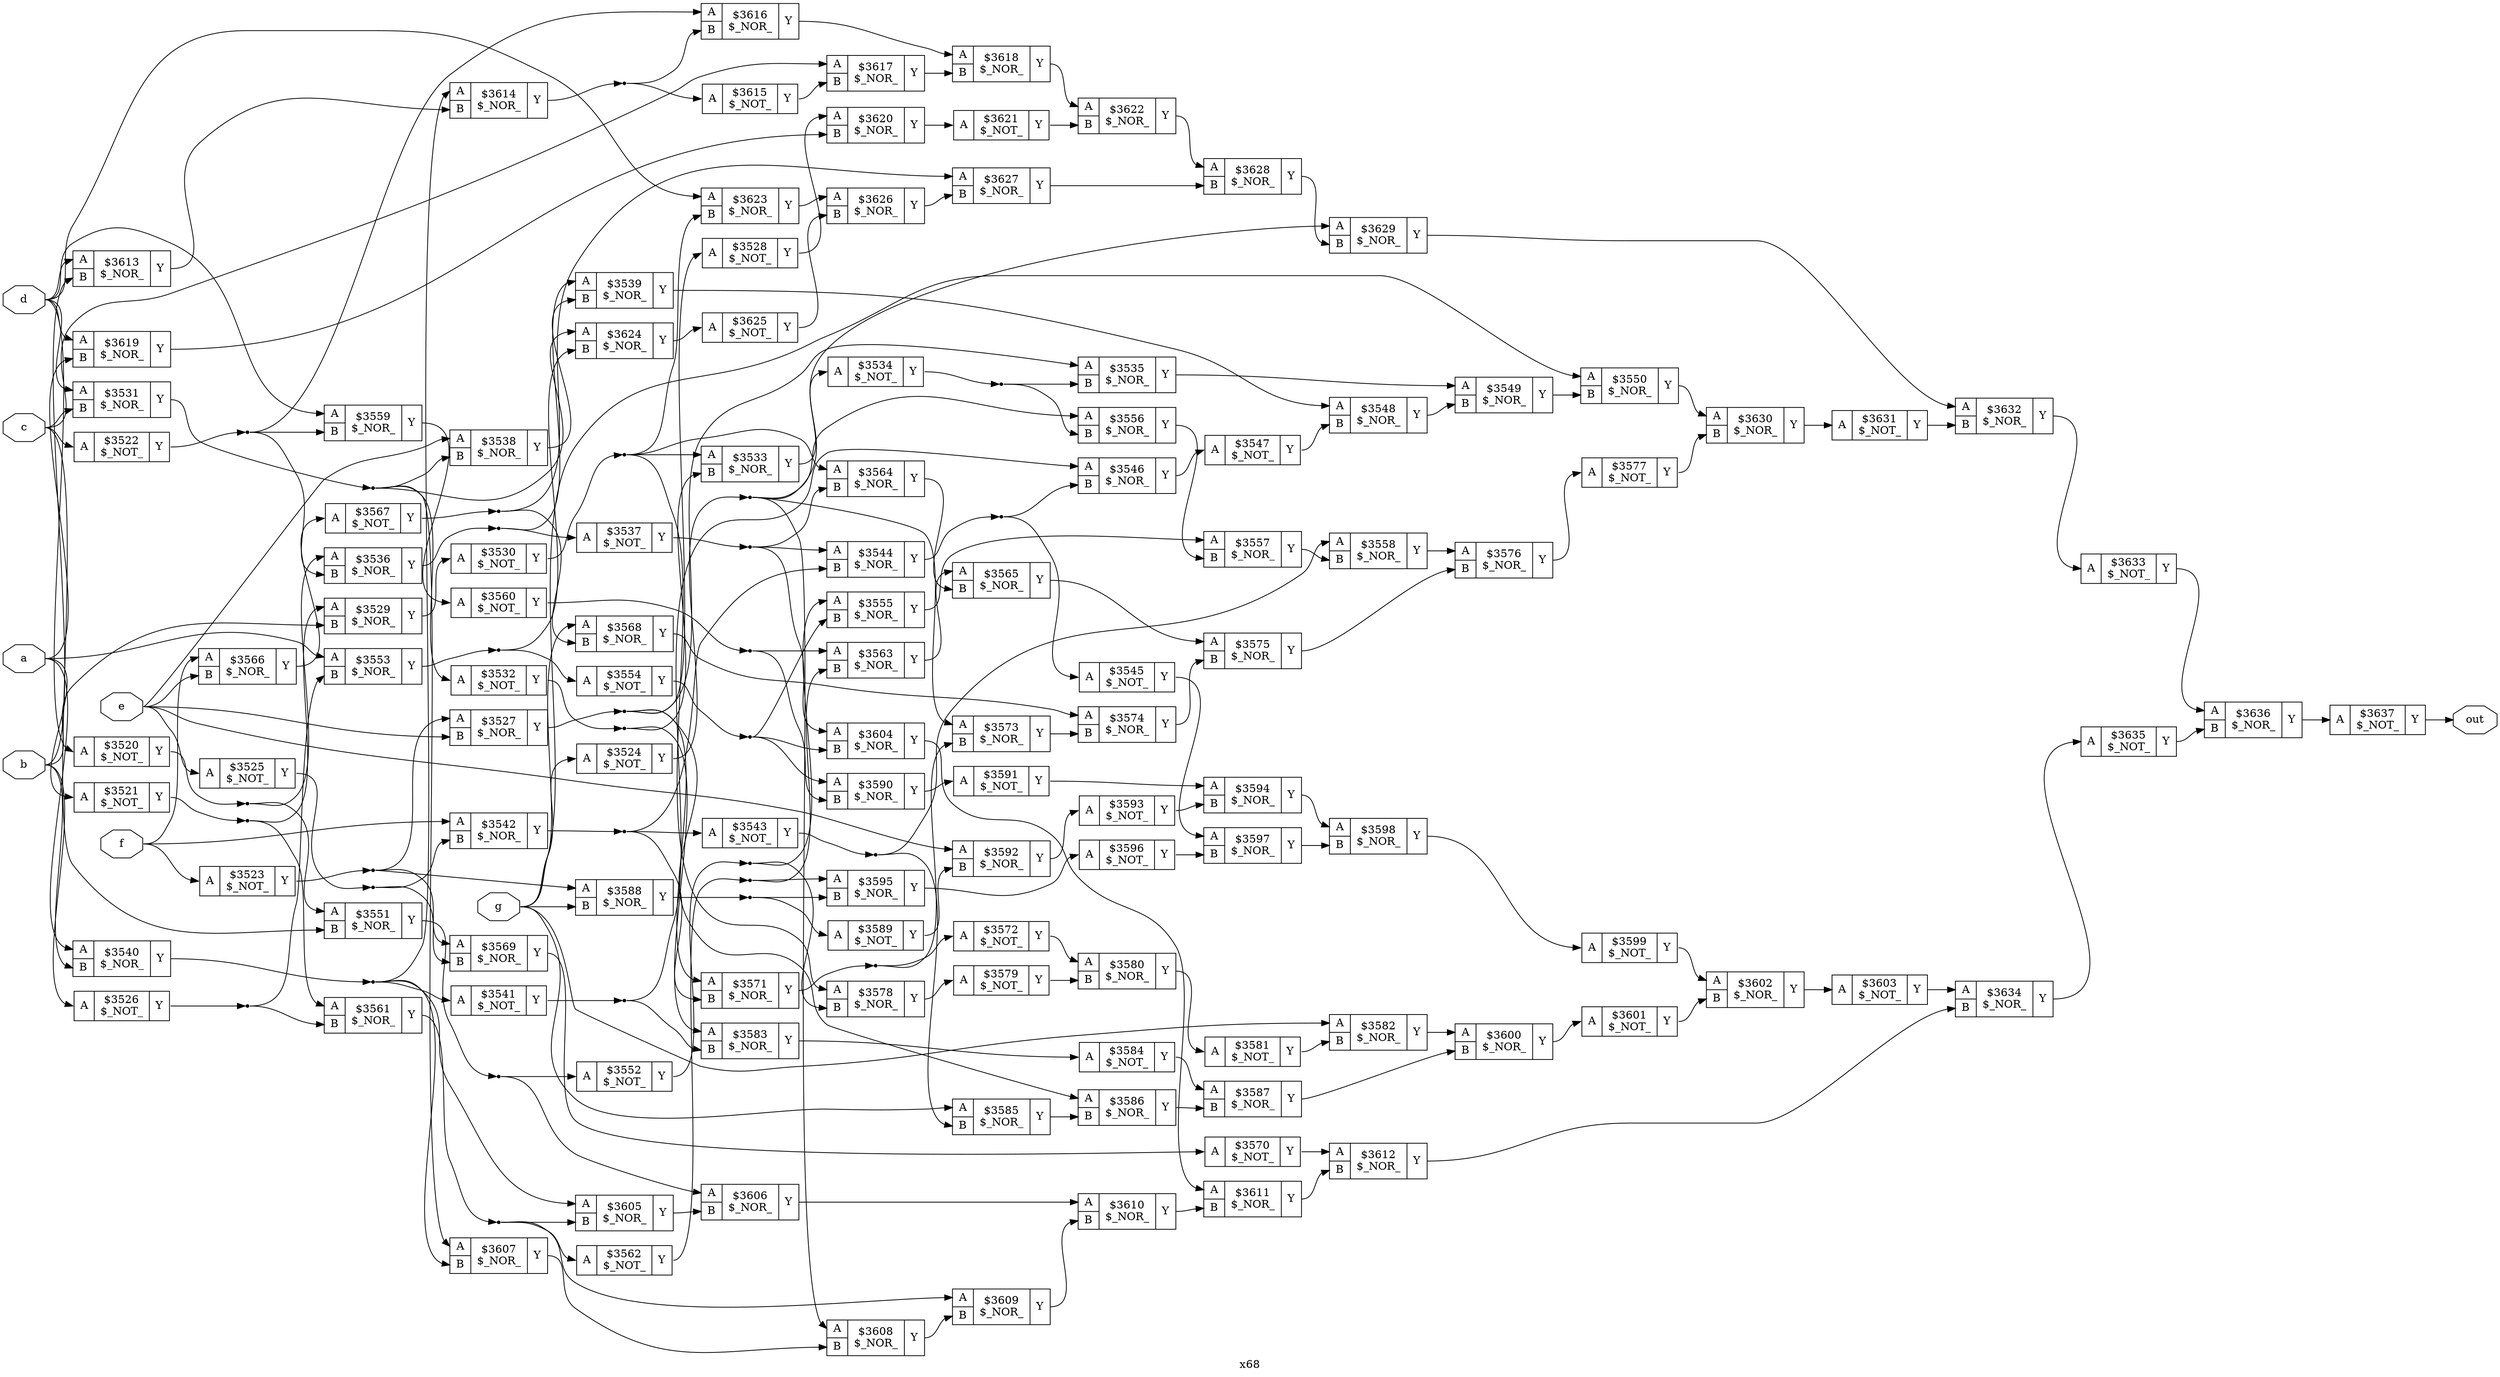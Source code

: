 digraph "x68" {
label="x68";
rankdir="LR";
remincross=true;
n118 [ shape=octagon, label="a", color="black", fontcolor="black" ];
n119 [ shape=octagon, label="b", color="black", fontcolor="black" ];
n120 [ shape=octagon, label="c", color="black", fontcolor="black" ];
n121 [ shape=octagon, label="d", color="black", fontcolor="black" ];
n122 [ shape=octagon, label="e", color="black", fontcolor="black" ];
n123 [ shape=octagon, label="f", color="black", fontcolor="black" ];
n124 [ shape=octagon, label="g", color="black", fontcolor="black" ];
n125 [ shape=octagon, label="out", color="black", fontcolor="black" ];
c128 [ shape=record, label="{{<p126> A}|$3520\n$_NOT_|{<p127> Y}}" ];
c129 [ shape=record, label="{{<p126> A}|$3521\n$_NOT_|{<p127> Y}}" ];
c130 [ shape=record, label="{{<p126> A}|$3522\n$_NOT_|{<p127> Y}}" ];
c131 [ shape=record, label="{{<p126> A}|$3523\n$_NOT_|{<p127> Y}}" ];
c132 [ shape=record, label="{{<p126> A}|$3524\n$_NOT_|{<p127> Y}}" ];
c133 [ shape=record, label="{{<p126> A}|$3525\n$_NOT_|{<p127> Y}}" ];
c134 [ shape=record, label="{{<p126> A}|$3526\n$_NOT_|{<p127> Y}}" ];
c136 [ shape=record, label="{{<p126> A|<p135> B}|$3527\n$_NOR_|{<p127> Y}}" ];
c137 [ shape=record, label="{{<p126> A}|$3528\n$_NOT_|{<p127> Y}}" ];
c138 [ shape=record, label="{{<p126> A|<p135> B}|$3529\n$_NOR_|{<p127> Y}}" ];
c139 [ shape=record, label="{{<p126> A}|$3530\n$_NOT_|{<p127> Y}}" ];
c140 [ shape=record, label="{{<p126> A|<p135> B}|$3531\n$_NOR_|{<p127> Y}}" ];
c141 [ shape=record, label="{{<p126> A}|$3532\n$_NOT_|{<p127> Y}}" ];
c142 [ shape=record, label="{{<p126> A|<p135> B}|$3533\n$_NOR_|{<p127> Y}}" ];
c143 [ shape=record, label="{{<p126> A}|$3534\n$_NOT_|{<p127> Y}}" ];
c144 [ shape=record, label="{{<p126> A|<p135> B}|$3535\n$_NOR_|{<p127> Y}}" ];
c145 [ shape=record, label="{{<p126> A|<p135> B}|$3536\n$_NOR_|{<p127> Y}}" ];
c146 [ shape=record, label="{{<p126> A}|$3537\n$_NOT_|{<p127> Y}}" ];
c147 [ shape=record, label="{{<p126> A|<p135> B}|$3538\n$_NOR_|{<p127> Y}}" ];
c148 [ shape=record, label="{{<p126> A|<p135> B}|$3539\n$_NOR_|{<p127> Y}}" ];
c149 [ shape=record, label="{{<p126> A|<p135> B}|$3540\n$_NOR_|{<p127> Y}}" ];
c150 [ shape=record, label="{{<p126> A}|$3541\n$_NOT_|{<p127> Y}}" ];
c151 [ shape=record, label="{{<p126> A|<p135> B}|$3542\n$_NOR_|{<p127> Y}}" ];
c152 [ shape=record, label="{{<p126> A}|$3543\n$_NOT_|{<p127> Y}}" ];
c153 [ shape=record, label="{{<p126> A|<p135> B}|$3544\n$_NOR_|{<p127> Y}}" ];
c154 [ shape=record, label="{{<p126> A}|$3545\n$_NOT_|{<p127> Y}}" ];
c155 [ shape=record, label="{{<p126> A|<p135> B}|$3546\n$_NOR_|{<p127> Y}}" ];
c156 [ shape=record, label="{{<p126> A}|$3547\n$_NOT_|{<p127> Y}}" ];
c157 [ shape=record, label="{{<p126> A|<p135> B}|$3548\n$_NOR_|{<p127> Y}}" ];
c158 [ shape=record, label="{{<p126> A|<p135> B}|$3549\n$_NOR_|{<p127> Y}}" ];
c159 [ shape=record, label="{{<p126> A|<p135> B}|$3550\n$_NOR_|{<p127> Y}}" ];
c160 [ shape=record, label="{{<p126> A|<p135> B}|$3551\n$_NOR_|{<p127> Y}}" ];
c161 [ shape=record, label="{{<p126> A}|$3552\n$_NOT_|{<p127> Y}}" ];
c162 [ shape=record, label="{{<p126> A|<p135> B}|$3553\n$_NOR_|{<p127> Y}}" ];
c163 [ shape=record, label="{{<p126> A}|$3554\n$_NOT_|{<p127> Y}}" ];
c164 [ shape=record, label="{{<p126> A|<p135> B}|$3555\n$_NOR_|{<p127> Y}}" ];
c165 [ shape=record, label="{{<p126> A|<p135> B}|$3556\n$_NOR_|{<p127> Y}}" ];
c166 [ shape=record, label="{{<p126> A|<p135> B}|$3557\n$_NOR_|{<p127> Y}}" ];
c167 [ shape=record, label="{{<p126> A|<p135> B}|$3558\n$_NOR_|{<p127> Y}}" ];
c168 [ shape=record, label="{{<p126> A|<p135> B}|$3559\n$_NOR_|{<p127> Y}}" ];
c169 [ shape=record, label="{{<p126> A}|$3560\n$_NOT_|{<p127> Y}}" ];
c170 [ shape=record, label="{{<p126> A|<p135> B}|$3561\n$_NOR_|{<p127> Y}}" ];
c171 [ shape=record, label="{{<p126> A}|$3562\n$_NOT_|{<p127> Y}}" ];
c172 [ shape=record, label="{{<p126> A|<p135> B}|$3563\n$_NOR_|{<p127> Y}}" ];
c173 [ shape=record, label="{{<p126> A|<p135> B}|$3564\n$_NOR_|{<p127> Y}}" ];
c174 [ shape=record, label="{{<p126> A|<p135> B}|$3565\n$_NOR_|{<p127> Y}}" ];
c175 [ shape=record, label="{{<p126> A|<p135> B}|$3566\n$_NOR_|{<p127> Y}}" ];
c176 [ shape=record, label="{{<p126> A}|$3567\n$_NOT_|{<p127> Y}}" ];
c177 [ shape=record, label="{{<p126> A|<p135> B}|$3568\n$_NOR_|{<p127> Y}}" ];
c178 [ shape=record, label="{{<p126> A|<p135> B}|$3569\n$_NOR_|{<p127> Y}}" ];
c179 [ shape=record, label="{{<p126> A}|$3570\n$_NOT_|{<p127> Y}}" ];
c180 [ shape=record, label="{{<p126> A|<p135> B}|$3571\n$_NOR_|{<p127> Y}}" ];
c181 [ shape=record, label="{{<p126> A}|$3572\n$_NOT_|{<p127> Y}}" ];
c182 [ shape=record, label="{{<p126> A|<p135> B}|$3573\n$_NOR_|{<p127> Y}}" ];
c183 [ shape=record, label="{{<p126> A|<p135> B}|$3574\n$_NOR_|{<p127> Y}}" ];
c184 [ shape=record, label="{{<p126> A|<p135> B}|$3575\n$_NOR_|{<p127> Y}}" ];
c185 [ shape=record, label="{{<p126> A|<p135> B}|$3576\n$_NOR_|{<p127> Y}}" ];
c186 [ shape=record, label="{{<p126> A}|$3577\n$_NOT_|{<p127> Y}}" ];
c187 [ shape=record, label="{{<p126> A|<p135> B}|$3578\n$_NOR_|{<p127> Y}}" ];
c188 [ shape=record, label="{{<p126> A}|$3579\n$_NOT_|{<p127> Y}}" ];
c189 [ shape=record, label="{{<p126> A|<p135> B}|$3580\n$_NOR_|{<p127> Y}}" ];
c190 [ shape=record, label="{{<p126> A}|$3581\n$_NOT_|{<p127> Y}}" ];
c191 [ shape=record, label="{{<p126> A|<p135> B}|$3582\n$_NOR_|{<p127> Y}}" ];
c192 [ shape=record, label="{{<p126> A|<p135> B}|$3583\n$_NOR_|{<p127> Y}}" ];
c193 [ shape=record, label="{{<p126> A}|$3584\n$_NOT_|{<p127> Y}}" ];
c194 [ shape=record, label="{{<p126> A|<p135> B}|$3585\n$_NOR_|{<p127> Y}}" ];
c195 [ shape=record, label="{{<p126> A|<p135> B}|$3586\n$_NOR_|{<p127> Y}}" ];
c196 [ shape=record, label="{{<p126> A|<p135> B}|$3587\n$_NOR_|{<p127> Y}}" ];
c197 [ shape=record, label="{{<p126> A|<p135> B}|$3588\n$_NOR_|{<p127> Y}}" ];
c198 [ shape=record, label="{{<p126> A}|$3589\n$_NOT_|{<p127> Y}}" ];
c199 [ shape=record, label="{{<p126> A|<p135> B}|$3590\n$_NOR_|{<p127> Y}}" ];
c200 [ shape=record, label="{{<p126> A}|$3591\n$_NOT_|{<p127> Y}}" ];
c201 [ shape=record, label="{{<p126> A|<p135> B}|$3592\n$_NOR_|{<p127> Y}}" ];
c202 [ shape=record, label="{{<p126> A}|$3593\n$_NOT_|{<p127> Y}}" ];
c203 [ shape=record, label="{{<p126> A|<p135> B}|$3594\n$_NOR_|{<p127> Y}}" ];
c204 [ shape=record, label="{{<p126> A|<p135> B}|$3595\n$_NOR_|{<p127> Y}}" ];
c205 [ shape=record, label="{{<p126> A}|$3596\n$_NOT_|{<p127> Y}}" ];
c206 [ shape=record, label="{{<p126> A|<p135> B}|$3597\n$_NOR_|{<p127> Y}}" ];
c207 [ shape=record, label="{{<p126> A|<p135> B}|$3598\n$_NOR_|{<p127> Y}}" ];
c208 [ shape=record, label="{{<p126> A}|$3599\n$_NOT_|{<p127> Y}}" ];
c209 [ shape=record, label="{{<p126> A|<p135> B}|$3600\n$_NOR_|{<p127> Y}}" ];
c210 [ shape=record, label="{{<p126> A}|$3601\n$_NOT_|{<p127> Y}}" ];
c211 [ shape=record, label="{{<p126> A|<p135> B}|$3602\n$_NOR_|{<p127> Y}}" ];
c212 [ shape=record, label="{{<p126> A}|$3603\n$_NOT_|{<p127> Y}}" ];
c213 [ shape=record, label="{{<p126> A|<p135> B}|$3604\n$_NOR_|{<p127> Y}}" ];
c214 [ shape=record, label="{{<p126> A|<p135> B}|$3605\n$_NOR_|{<p127> Y}}" ];
c215 [ shape=record, label="{{<p126> A|<p135> B}|$3606\n$_NOR_|{<p127> Y}}" ];
c216 [ shape=record, label="{{<p126> A|<p135> B}|$3607\n$_NOR_|{<p127> Y}}" ];
c217 [ shape=record, label="{{<p126> A|<p135> B}|$3608\n$_NOR_|{<p127> Y}}" ];
c218 [ shape=record, label="{{<p126> A|<p135> B}|$3609\n$_NOR_|{<p127> Y}}" ];
c219 [ shape=record, label="{{<p126> A|<p135> B}|$3610\n$_NOR_|{<p127> Y}}" ];
c220 [ shape=record, label="{{<p126> A|<p135> B}|$3611\n$_NOR_|{<p127> Y}}" ];
c221 [ shape=record, label="{{<p126> A|<p135> B}|$3612\n$_NOR_|{<p127> Y}}" ];
c222 [ shape=record, label="{{<p126> A|<p135> B}|$3613\n$_NOR_|{<p127> Y}}" ];
c223 [ shape=record, label="{{<p126> A|<p135> B}|$3614\n$_NOR_|{<p127> Y}}" ];
c224 [ shape=record, label="{{<p126> A}|$3615\n$_NOT_|{<p127> Y}}" ];
c225 [ shape=record, label="{{<p126> A|<p135> B}|$3616\n$_NOR_|{<p127> Y}}" ];
c226 [ shape=record, label="{{<p126> A|<p135> B}|$3617\n$_NOR_|{<p127> Y}}" ];
c227 [ shape=record, label="{{<p126> A|<p135> B}|$3618\n$_NOR_|{<p127> Y}}" ];
c228 [ shape=record, label="{{<p126> A|<p135> B}|$3619\n$_NOR_|{<p127> Y}}" ];
c229 [ shape=record, label="{{<p126> A|<p135> B}|$3620\n$_NOR_|{<p127> Y}}" ];
c230 [ shape=record, label="{{<p126> A}|$3621\n$_NOT_|{<p127> Y}}" ];
c231 [ shape=record, label="{{<p126> A|<p135> B}|$3622\n$_NOR_|{<p127> Y}}" ];
c232 [ shape=record, label="{{<p126> A|<p135> B}|$3623\n$_NOR_|{<p127> Y}}" ];
c233 [ shape=record, label="{{<p126> A|<p135> B}|$3624\n$_NOR_|{<p127> Y}}" ];
c234 [ shape=record, label="{{<p126> A}|$3625\n$_NOT_|{<p127> Y}}" ];
c235 [ shape=record, label="{{<p126> A|<p135> B}|$3626\n$_NOR_|{<p127> Y}}" ];
c236 [ shape=record, label="{{<p126> A|<p135> B}|$3627\n$_NOR_|{<p127> Y}}" ];
c237 [ shape=record, label="{{<p126> A|<p135> B}|$3628\n$_NOR_|{<p127> Y}}" ];
c238 [ shape=record, label="{{<p126> A|<p135> B}|$3629\n$_NOR_|{<p127> Y}}" ];
c239 [ shape=record, label="{{<p126> A|<p135> B}|$3630\n$_NOR_|{<p127> Y}}" ];
c240 [ shape=record, label="{{<p126> A}|$3631\n$_NOT_|{<p127> Y}}" ];
c241 [ shape=record, label="{{<p126> A|<p135> B}|$3632\n$_NOR_|{<p127> Y}}" ];
c242 [ shape=record, label="{{<p126> A}|$3633\n$_NOT_|{<p127> Y}}" ];
c243 [ shape=record, label="{{<p126> A|<p135> B}|$3634\n$_NOR_|{<p127> Y}}" ];
c244 [ shape=record, label="{{<p126> A}|$3635\n$_NOT_|{<p127> Y}}" ];
c245 [ shape=record, label="{{<p126> A|<p135> B}|$3636\n$_NOR_|{<p127> Y}}" ];
c246 [ shape=record, label="{{<p126> A}|$3637\n$_NOT_|{<p127> Y}}" ];
c220:p127:e -> c221:p135:w [color="black", label=""];
c229:p127:e -> c230:p126:w [color="black", label=""];
c203:p127:e -> c207:p126:w [color="black", label=""];
c204:p127:e -> c205:p126:w [color="black", label=""];
c205:p127:e -> c206:p135:w [color="black", label=""];
c206:p127:e -> c207:p135:w [color="black", label=""];
c207:p127:e -> c208:p126:w [color="black", label=""];
c208:p127:e -> c211:p126:w [color="black", label=""];
c209:p127:e -> c210:p126:w [color="black", label=""];
c210:p127:e -> c211:p135:w [color="black", label=""];
c211:p127:e -> c212:p126:w [color="black", label=""];
c212:p127:e -> c243:p126:w [color="black", label=""];
n11 [ shape=point ];
c129:p127:e -> n11:w [color="black", label=""];
n11:e -> c138:p126:w [color="black", label=""];
n11:e -> c170:p126:w [color="black", label=""];
c213:p127:e -> c220:p126:w [color="black", label=""];
c214:p127:e -> c215:p135:w [color="black", label=""];
c215:p127:e -> c219:p126:w [color="black", label=""];
c216:p127:e -> c217:p135:w [color="black", label=""];
c217:p127:e -> c218:p135:w [color="black", label=""];
c218:p127:e -> c219:p135:w [color="black", label=""];
c219:p127:e -> c220:p135:w [color="black", label=""];
n117 [ shape=point ];
c128:p127:e -> n117:w [color="black", label=""];
n117:e -> c145:p126:w [color="black", label=""];
n117:e -> c160:p126:w [color="black", label=""];
n118:e -> c129:p126:w [color="black", label=""];
n118:e -> c149:p126:w [color="black", label=""];
n118:e -> c162:p126:w [color="black", label=""];
n118:e -> c228:p135:w [color="black", label=""];
n119:e -> c134:p126:w [color="black", label=""];
n119:e -> c138:p135:w [color="black", label=""];
n119:e -> c149:p135:w [color="black", label=""];
n119:e -> c222:p135:w [color="black", label=""];
c230:p127:e -> c231:p135:w [color="black", label=""];
n120:e -> c130:p126:w [color="black", label=""];
n120:e -> c140:p135:w [color="black", label=""];
n120:e -> c160:p135:w [color="black", label=""];
n120:e -> c226:p126:w [color="black", label=""];
n121:e -> c128:p126:w [color="black", label=""];
n121:e -> c140:p126:w [color="black", label=""];
n121:e -> c168:p126:w [color="black", label=""];
n121:e -> c222:p126:w [color="black", label=""];
n121:e -> c228:p126:w [color="black", label=""];
n121:e -> c232:p126:w [color="black", label=""];
n122:e -> c133:p126:w [color="black", label=""];
n122:e -> c136:p135:w [color="black", label=""];
n122:e -> c147:p126:w [color="black", label=""];
n122:e -> c175:p135:w [color="black", label=""];
n122:e -> c201:p126:w [color="black", label=""];
n123:e -> c131:p126:w [color="black", label=""];
n123:e -> c151:p126:w [color="black", label=""];
n123:e -> c175:p126:w [color="black", label=""];
n124:e -> c132:p126:w [color="black", label=""];
n124:e -> c159:p126:w [color="black", label=""];
n124:e -> c177:p126:w [color="black", label=""];
n124:e -> c191:p126:w [color="black", label=""];
n124:e -> c194:p126:w [color="black", label=""];
n124:e -> c197:p135:w [color="black", label=""];
c246:p127:e -> n125:w [color="black", label=""];
c231:p127:e -> c237:p126:w [color="black", label=""];
c232:p127:e -> c235:p126:w [color="black", label=""];
c233:p127:e -> c234:p126:w [color="black", label=""];
c234:p127:e -> c235:p135:w [color="black", label=""];
c235:p127:e -> c236:p135:w [color="black", label=""];
c236:p127:e -> c237:p135:w [color="black", label=""];
c237:p127:e -> c238:p135:w [color="black", label=""];
c221:p127:e -> c243:p135:w [color="black", label=""];
c238:p127:e -> c241:p126:w [color="black", label=""];
c239:p127:e -> c240:p126:w [color="black", label=""];
n22 [ shape=point ];
c130:p127:e -> n22:w [color="black", label=""];
n22:e -> c145:p135:w [color="black", label=""];
n22:e -> c168:p135:w [color="black", label=""];
n22:e -> c225:p126:w [color="black", label=""];
c240:p127:e -> c241:p135:w [color="black", label=""];
c241:p127:e -> c242:p126:w [color="black", label=""];
c242:p127:e -> c245:p126:w [color="black", label=""];
c243:p127:e -> c244:p126:w [color="black", label=""];
c244:p127:e -> c245:p135:w [color="black", label=""];
c245:p127:e -> c246:p126:w [color="black", label=""];
n29 [ shape=point ];
c131:p127:e -> n29:w [color="black", label=""];
n29:e -> c136:p126:w [color="black", label=""];
n29:e -> c178:p126:w [color="black", label=""];
n29:e -> c197:p126:w [color="black", label=""];
c222:p127:e -> c223:p135:w [color="black", label=""];
n30 [ shape=point ];
c132:p127:e -> n30:w [color="black", label=""];
n30:e -> c165:p126:w [color="black", label=""];
n30:e -> c182:p126:w [color="black", label=""];
n30:e -> c217:p126:w [color="black", label=""];
n30:e -> c238:p126:w [color="black", label=""];
n31 [ shape=point ];
c133:p127:e -> n31:w [color="black", label=""];
n31:e -> c151:p135:w [color="black", label=""];
n31:e -> c178:p135:w [color="black", label=""];
n32 [ shape=point ];
c134:p127:e -> n32:w [color="black", label=""];
n32:e -> c162:p135:w [color="black", label=""];
n32:e -> c170:p135:w [color="black", label=""];
n33 [ shape=point ];
c136:p127:e -> n33:w [color="black", label=""];
n33:e -> c137:p126:w [color="black", label=""];
n33:e -> c144:p126:w [color="black", label=""];
n33:e -> c180:p126:w [color="black", label=""];
n33:e -> c195:p126:w [color="black", label=""];
c137:p127:e -> c229:p126:w [color="black", label=""];
c138:p127:e -> c139:p126:w [color="black", label=""];
n36 [ shape=point ];
c139:p127:e -> n36:w [color="black", label=""];
n36:e -> c142:p126:w [color="black", label=""];
n36:e -> c173:p126:w [color="black", label=""];
n36:e -> c187:p126:w [color="black", label=""];
n36:e -> c232:p135:w [color="black", label=""];
n37 [ shape=point ];
c140:p127:e -> n37:w [color="black", label=""];
n37:e -> c141:p126:w [color="black", label=""];
n37:e -> c147:p135:w [color="black", label=""];
n37:e -> c216:p126:w [color="black", label=""];
n37:e -> c233:p126:w [color="black", label=""];
n38 [ shape=point ];
c141:p127:e -> n38:w [color="black", label=""];
n38:e -> c142:p135:w [color="black", label=""];
n38:e -> c192:p126:w [color="black", label=""];
c142:p127:e -> c143:p126:w [color="black", label=""];
n4 [ shape=point ];
c223:p127:e -> n4:w [color="black", label=""];
n4:e -> c224:p126:w [color="black", label=""];
n4:e -> c225:p135:w [color="black", label=""];
n40 [ shape=point ];
c143:p127:e -> n40:w [color="black", label=""];
n40:e -> c144:p135:w [color="black", label=""];
n40:e -> c165:p135:w [color="black", label=""];
c144:p127:e -> c158:p126:w [color="black", label=""];
n42 [ shape=point ];
c145:p127:e -> n42:w [color="black", label=""];
n42:e -> c146:p126:w [color="black", label=""];
n42:e -> c148:p126:w [color="black", label=""];
n43 [ shape=point ];
c146:p127:e -> n43:w [color="black", label=""];
n43:e -> c153:p126:w [color="black", label=""];
n43:e -> c173:p135:w [color="black", label=""];
n43:e -> c213:p126:w [color="black", label=""];
c147:p127:e -> c148:p135:w [color="black", label=""];
c148:p127:e -> c157:p126:w [color="black", label=""];
n46 [ shape=point ];
c149:p127:e -> n46:w [color="black", label=""];
n46:e -> c150:p126:w [color="black", label=""];
n46:e -> c214:p126:w [color="black", label=""];
n46:e -> c216:p135:w [color="black", label=""];
n46:e -> c223:p126:w [color="black", label=""];
n47 [ shape=point ];
c150:p127:e -> n47:w [color="black", label=""];
n47:e -> c155:p126:w [color="black", label=""];
n47:e -> c192:p135:w [color="black", label=""];
n48 [ shape=point ];
c151:p127:e -> n48:w [color="black", label=""];
n48:e -> c152:p126:w [color="black", label=""];
n48:e -> c153:p135:w [color="black", label=""];
n48:e -> c180:p135:w [color="black", label=""];
n49 [ shape=point ];
c152:p127:e -> n49:w [color="black", label=""];
n49:e -> c167:p126:w [color="black", label=""];
n49:e -> c194:p135:w [color="black", label=""];
c224:p127:e -> c226:p135:w [color="black", label=""];
n50 [ shape=point ];
c153:p127:e -> n50:w [color="black", label=""];
n50:e -> c154:p126:w [color="black", label=""];
n50:e -> c155:p135:w [color="black", label=""];
c154:p127:e -> c206:p126:w [color="black", label=""];
c155:p127:e -> c156:p126:w [color="black", label=""];
c156:p127:e -> c157:p135:w [color="black", label=""];
c157:p127:e -> c158:p135:w [color="black", label=""];
c158:p127:e -> c159:p135:w [color="black", label=""];
c159:p127:e -> c239:p126:w [color="black", label=""];
n57 [ shape=point ];
c160:p127:e -> n57:w [color="black", label=""];
n57:e -> c161:p126:w [color="black", label=""];
n57:e -> c215:p126:w [color="black", label=""];
n58 [ shape=point ];
c161:p127:e -> n58:w [color="black", label=""];
n58:e -> c164:p126:w [color="black", label=""];
n58:e -> c187:p135:w [color="black", label=""];
n59 [ shape=point ];
c162:p127:e -> n59:w [color="black", label=""];
n59:e -> c163:p126:w [color="black", label=""];
n59:e -> c233:p135:w [color="black", label=""];
c225:p127:e -> c227:p126:w [color="black", label=""];
n60 [ shape=point ];
c163:p127:e -> n60:w [color="black", label=""];
n60:e -> c164:p135:w [color="black", label=""];
n60:e -> c199:p126:w [color="black", label=""];
n60:e -> c213:p135:w [color="black", label=""];
c164:p127:e -> c166:p126:w [color="black", label=""];
c165:p127:e -> c166:p135:w [color="black", label=""];
c166:p127:e -> c167:p135:w [color="black", label=""];
c167:p127:e -> c185:p126:w [color="black", label=""];
c168:p127:e -> c169:p126:w [color="black", label=""];
n66 [ shape=point ];
c169:p127:e -> n66:w [color="black", label=""];
n66:e -> c172:p126:w [color="black", label=""];
n66:e -> c199:p135:w [color="black", label=""];
n67 [ shape=point ];
c170:p127:e -> n67:w [color="black", label=""];
n67:e -> c171:p126:w [color="black", label=""];
n67:e -> c214:p135:w [color="black", label=""];
n67:e -> c218:p126:w [color="black", label=""];
n68 [ shape=point ];
c171:p127:e -> n68:w [color="black", label=""];
n68:e -> c172:p135:w [color="black", label=""];
n68:e -> c204:p126:w [color="black", label=""];
c172:p127:e -> c174:p126:w [color="black", label=""];
c226:p127:e -> c227:p135:w [color="black", label=""];
c173:p127:e -> c174:p135:w [color="black", label=""];
c174:p127:e -> c184:p126:w [color="black", label=""];
c175:p127:e -> c176:p126:w [color="black", label=""];
n73 [ shape=point ];
c176:p127:e -> n73:w [color="black", label=""];
n73:e -> c177:p135:w [color="black", label=""];
n73:e -> c236:p126:w [color="black", label=""];
c177:p127:e -> c183:p126:w [color="black", label=""];
c178:p127:e -> c179:p126:w [color="black", label=""];
c179:p127:e -> c221:p126:w [color="black", label=""];
n77 [ shape=point ];
c180:p127:e -> n77:w [color="black", label=""];
n77:e -> c181:p126:w [color="black", label=""];
n77:e -> c182:p135:w [color="black", label=""];
c181:p127:e -> c189:p126:w [color="black", label=""];
c182:p127:e -> c183:p135:w [color="black", label=""];
c227:p127:e -> c231:p126:w [color="black", label=""];
c183:p127:e -> c184:p135:w [color="black", label=""];
c184:p127:e -> c185:p135:w [color="black", label=""];
c185:p127:e -> c186:p126:w [color="black", label=""];
c186:p127:e -> c239:p135:w [color="black", label=""];
c187:p127:e -> c188:p126:w [color="black", label=""];
c188:p127:e -> c189:p135:w [color="black", label=""];
c189:p127:e -> c190:p126:w [color="black", label=""];
c190:p127:e -> c191:p135:w [color="black", label=""];
c191:p127:e -> c209:p126:w [color="black", label=""];
c192:p127:e -> c193:p126:w [color="black", label=""];
c228:p127:e -> c229:p135:w [color="black", label=""];
c193:p127:e -> c196:p126:w [color="black", label=""];
c194:p127:e -> c195:p135:w [color="black", label=""];
c195:p127:e -> c196:p135:w [color="black", label=""];
c196:p127:e -> c209:p135:w [color="black", label=""];
n94 [ shape=point ];
c197:p127:e -> n94:w [color="black", label=""];
n94:e -> c198:p126:w [color="black", label=""];
n94:e -> c204:p135:w [color="black", label=""];
c198:p127:e -> c201:p135:w [color="black", label=""];
c199:p127:e -> c200:p126:w [color="black", label=""];
c200:p127:e -> c203:p126:w [color="black", label=""];
c201:p127:e -> c202:p126:w [color="black", label=""];
c202:p127:e -> c203:p135:w [color="black", label=""];
}
